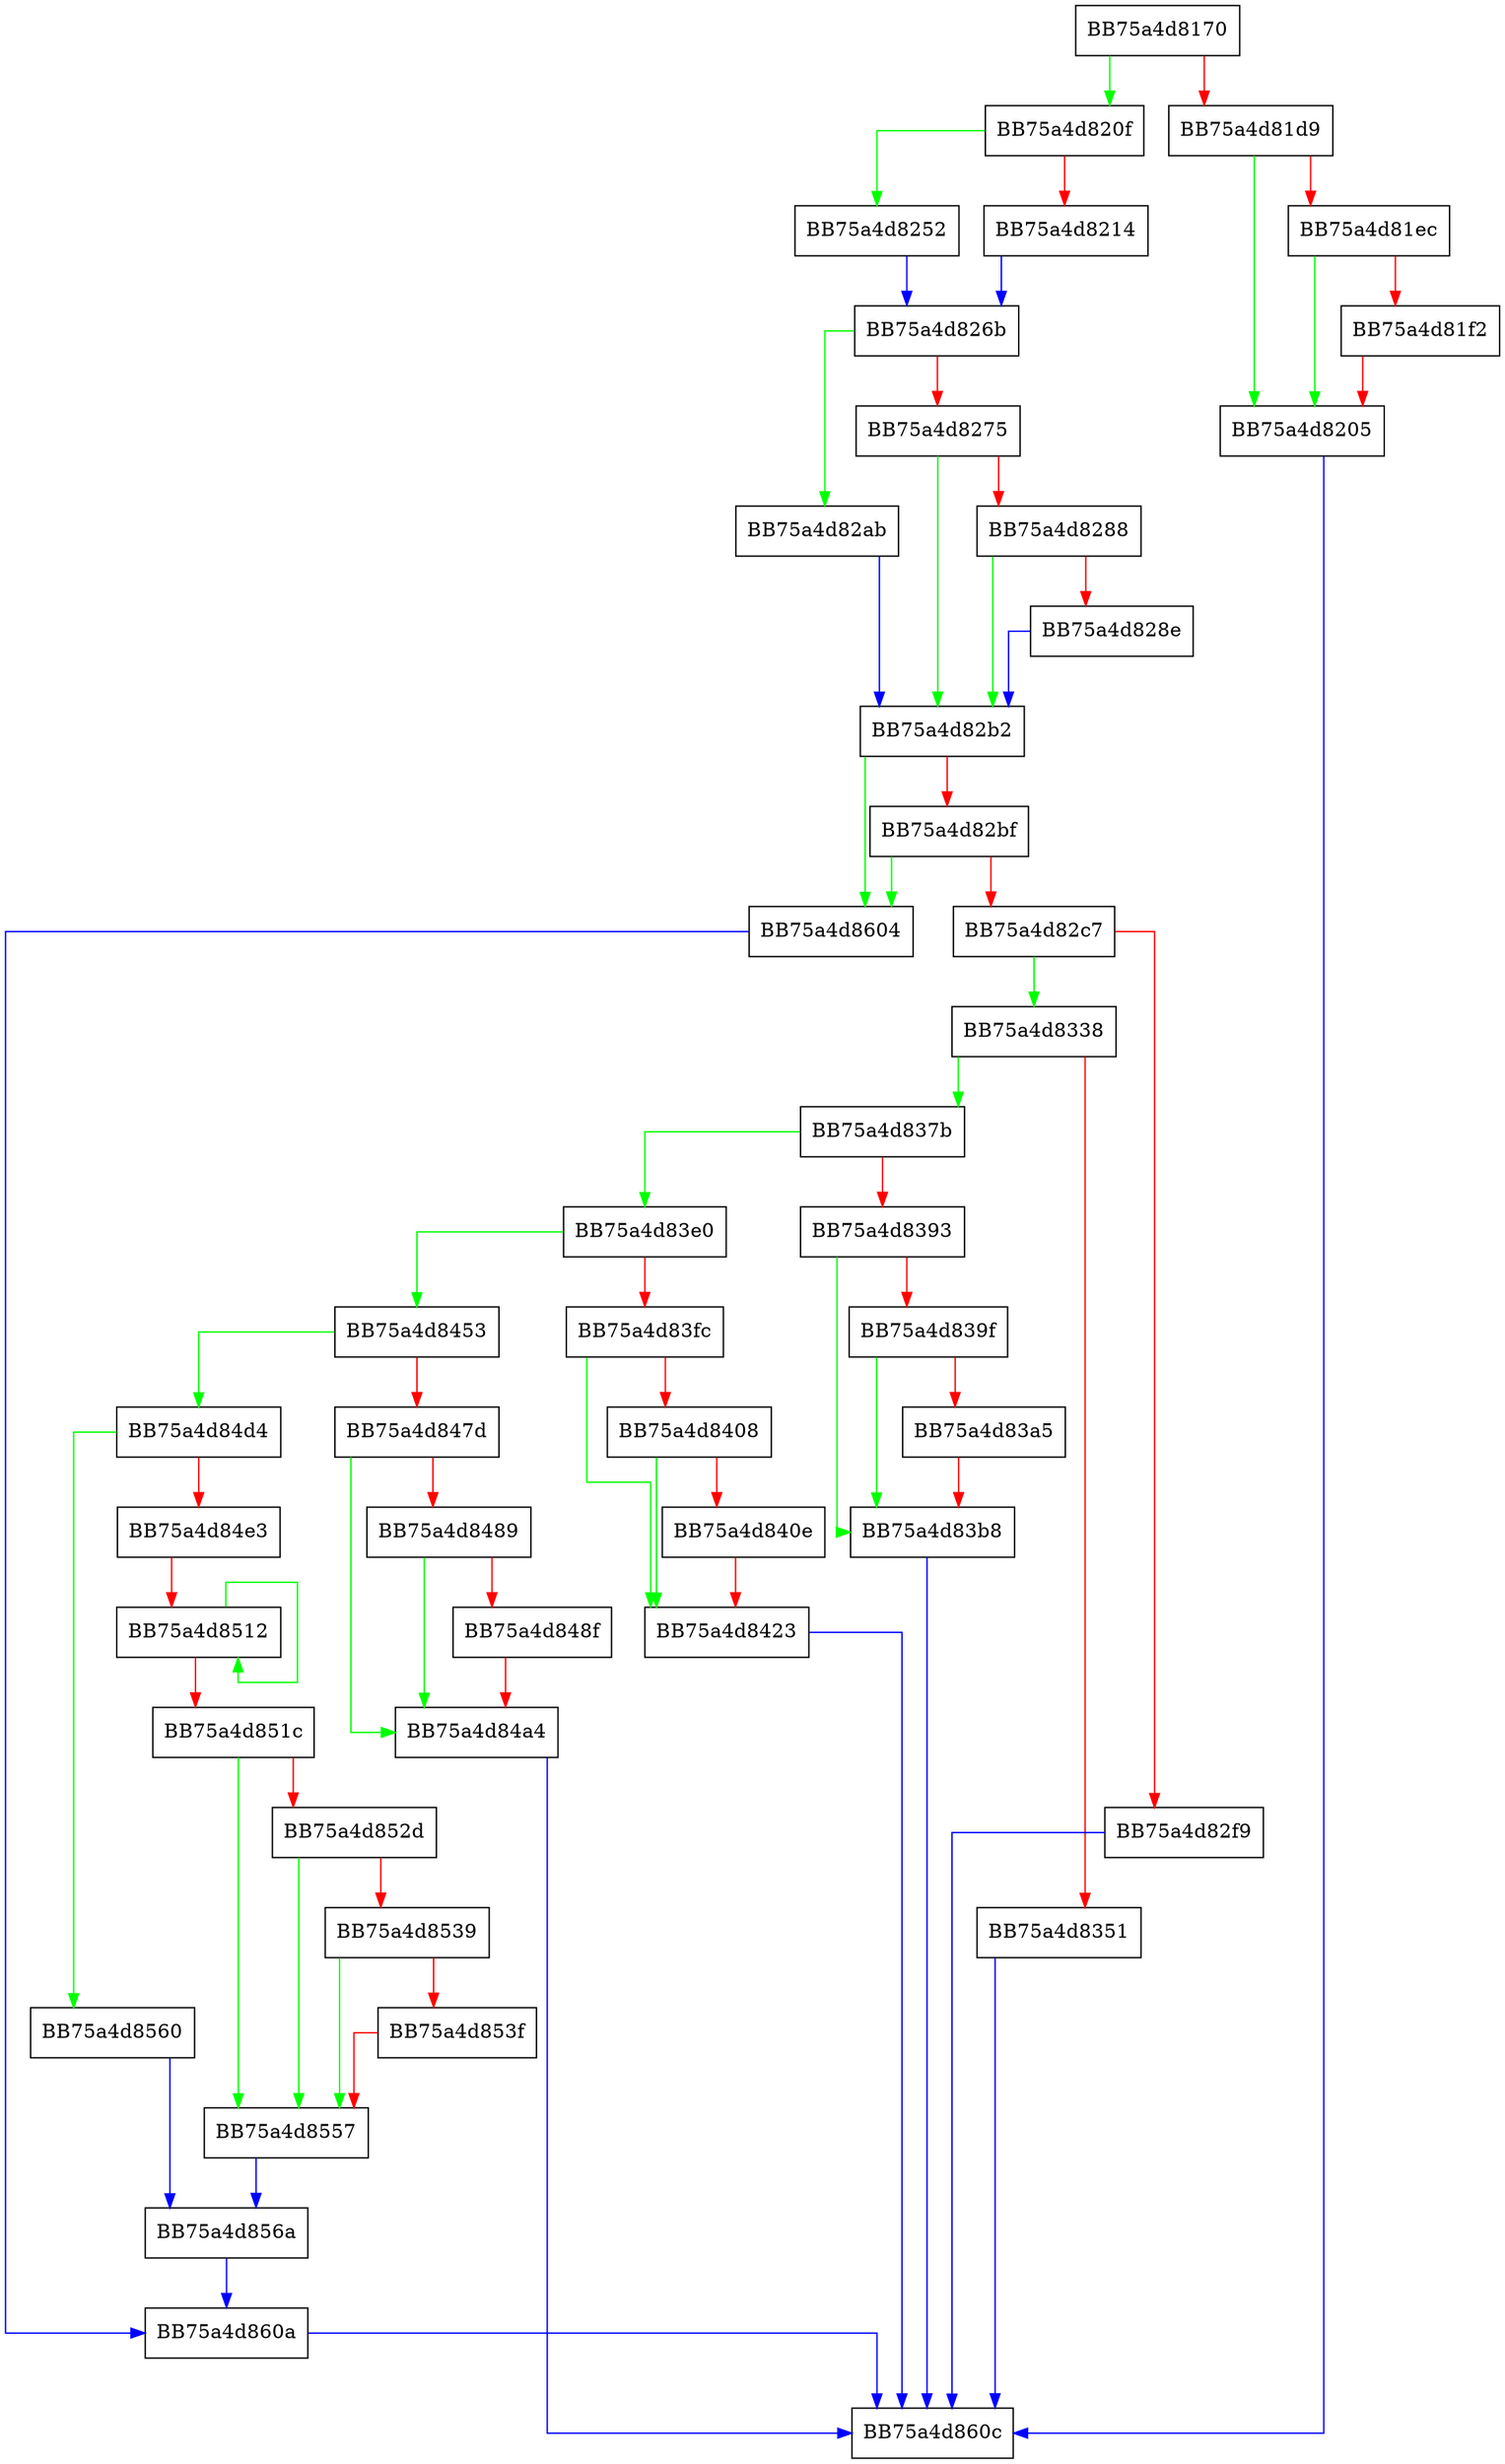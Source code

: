 digraph GenerateSpynetBondBuffer {
  node [shape="box"];
  graph [splines=ortho];
  BB75a4d8170 -> BB75a4d820f [color="green"];
  BB75a4d8170 -> BB75a4d81d9 [color="red"];
  BB75a4d81d9 -> BB75a4d8205 [color="green"];
  BB75a4d81d9 -> BB75a4d81ec [color="red"];
  BB75a4d81ec -> BB75a4d8205 [color="green"];
  BB75a4d81ec -> BB75a4d81f2 [color="red"];
  BB75a4d81f2 -> BB75a4d8205 [color="red"];
  BB75a4d8205 -> BB75a4d860c [color="blue"];
  BB75a4d820f -> BB75a4d8252 [color="green"];
  BB75a4d820f -> BB75a4d8214 [color="red"];
  BB75a4d8214 -> BB75a4d826b [color="blue"];
  BB75a4d8252 -> BB75a4d826b [color="blue"];
  BB75a4d826b -> BB75a4d82ab [color="green"];
  BB75a4d826b -> BB75a4d8275 [color="red"];
  BB75a4d8275 -> BB75a4d82b2 [color="green"];
  BB75a4d8275 -> BB75a4d8288 [color="red"];
  BB75a4d8288 -> BB75a4d82b2 [color="green"];
  BB75a4d8288 -> BB75a4d828e [color="red"];
  BB75a4d828e -> BB75a4d82b2 [color="blue"];
  BB75a4d82ab -> BB75a4d82b2 [color="blue"];
  BB75a4d82b2 -> BB75a4d8604 [color="green"];
  BB75a4d82b2 -> BB75a4d82bf [color="red"];
  BB75a4d82bf -> BB75a4d8604 [color="green"];
  BB75a4d82bf -> BB75a4d82c7 [color="red"];
  BB75a4d82c7 -> BB75a4d8338 [color="green"];
  BB75a4d82c7 -> BB75a4d82f9 [color="red"];
  BB75a4d82f9 -> BB75a4d860c [color="blue"];
  BB75a4d8338 -> BB75a4d837b [color="green"];
  BB75a4d8338 -> BB75a4d8351 [color="red"];
  BB75a4d8351 -> BB75a4d860c [color="blue"];
  BB75a4d837b -> BB75a4d83e0 [color="green"];
  BB75a4d837b -> BB75a4d8393 [color="red"];
  BB75a4d8393 -> BB75a4d83b8 [color="green"];
  BB75a4d8393 -> BB75a4d839f [color="red"];
  BB75a4d839f -> BB75a4d83b8 [color="green"];
  BB75a4d839f -> BB75a4d83a5 [color="red"];
  BB75a4d83a5 -> BB75a4d83b8 [color="red"];
  BB75a4d83b8 -> BB75a4d860c [color="blue"];
  BB75a4d83e0 -> BB75a4d8453 [color="green"];
  BB75a4d83e0 -> BB75a4d83fc [color="red"];
  BB75a4d83fc -> BB75a4d8423 [color="green"];
  BB75a4d83fc -> BB75a4d8408 [color="red"];
  BB75a4d8408 -> BB75a4d8423 [color="green"];
  BB75a4d8408 -> BB75a4d840e [color="red"];
  BB75a4d840e -> BB75a4d8423 [color="red"];
  BB75a4d8423 -> BB75a4d860c [color="blue"];
  BB75a4d8453 -> BB75a4d84d4 [color="green"];
  BB75a4d8453 -> BB75a4d847d [color="red"];
  BB75a4d847d -> BB75a4d84a4 [color="green"];
  BB75a4d847d -> BB75a4d8489 [color="red"];
  BB75a4d8489 -> BB75a4d84a4 [color="green"];
  BB75a4d8489 -> BB75a4d848f [color="red"];
  BB75a4d848f -> BB75a4d84a4 [color="red"];
  BB75a4d84a4 -> BB75a4d860c [color="blue"];
  BB75a4d84d4 -> BB75a4d8560 [color="green"];
  BB75a4d84d4 -> BB75a4d84e3 [color="red"];
  BB75a4d84e3 -> BB75a4d8512 [color="red"];
  BB75a4d8512 -> BB75a4d8512 [color="green"];
  BB75a4d8512 -> BB75a4d851c [color="red"];
  BB75a4d851c -> BB75a4d8557 [color="green"];
  BB75a4d851c -> BB75a4d852d [color="red"];
  BB75a4d852d -> BB75a4d8557 [color="green"];
  BB75a4d852d -> BB75a4d8539 [color="red"];
  BB75a4d8539 -> BB75a4d8557 [color="green"];
  BB75a4d8539 -> BB75a4d853f [color="red"];
  BB75a4d853f -> BB75a4d8557 [color="red"];
  BB75a4d8557 -> BB75a4d856a [color="blue"];
  BB75a4d8560 -> BB75a4d856a [color="blue"];
  BB75a4d856a -> BB75a4d860a [color="blue"];
  BB75a4d8604 -> BB75a4d860a [color="blue"];
  BB75a4d860a -> BB75a4d860c [color="blue"];
}